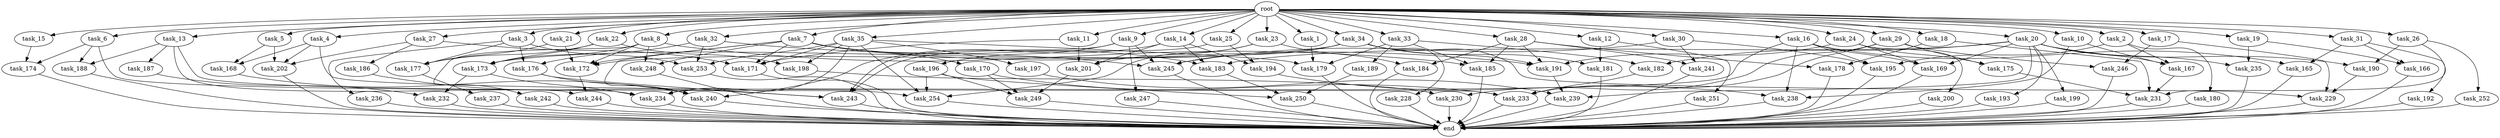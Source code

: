 digraph G {
  root [size="0.000000"];
  task_1 [size="2.048000"];
  task_2 [size="2.048000"];
  task_3 [size="2.048000"];
  task_4 [size="2.048000"];
  task_5 [size="2.048000"];
  task_6 [size="2.048000"];
  task_7 [size="2.048000"];
  task_8 [size="2.048000"];
  task_9 [size="2.048000"];
  task_10 [size="2.048000"];
  task_11 [size="2.048000"];
  task_12 [size="2.048000"];
  task_13 [size="2.048000"];
  task_14 [size="2.048000"];
  task_15 [size="2.048000"];
  task_16 [size="2.048000"];
  task_17 [size="2.048000"];
  task_18 [size="2.048000"];
  task_19 [size="2.048000"];
  task_20 [size="2.048000"];
  task_21 [size="2.048000"];
  task_22 [size="2.048000"];
  task_23 [size="2.048000"];
  task_24 [size="2.048000"];
  task_25 [size="2.048000"];
  task_26 [size="2.048000"];
  task_27 [size="2.048000"];
  task_28 [size="2.048000"];
  task_29 [size="2.048000"];
  task_30 [size="2.048000"];
  task_31 [size="2.048000"];
  task_32 [size="2.048000"];
  task_33 [size="2.048000"];
  task_34 [size="2.048000"];
  task_35 [size="2.048000"];
  task_165 [size="2817498546.176000"];
  task_166 [size="1374389534.720000"];
  task_167 [size="1683627180.032000"];
  task_168 [size="1872605741.056000"];
  task_169 [size="3092376453.120000"];
  task_170 [size="274877906.944000"];
  task_171 [size="1597727834.112000"];
  task_172 [size="3384434229.248000"];
  task_173 [size="3401614098.432000"];
  task_174 [size="1717986918.400000"];
  task_175 [size="893353197.568000"];
  task_176 [size="1546188226.560000"];
  task_177 [size="3882650435.584000"];
  task_178 [size="858993459.200000"];
  task_179 [size="1889785610.240000"];
  task_180 [size="429496729.600000"];
  task_181 [size="1717986918.400000"];
  task_182 [size="1529008357.376000"];
  task_183 [size="3092376453.120000"];
  task_184 [size="2147483648.000000"];
  task_185 [size="2250562863.104000"];
  task_186 [size="274877906.944000"];
  task_187 [size="841813590.016000"];
  task_188 [size="1941325217.792000"];
  task_189 [size="429496729.600000"];
  task_190 [size="1168231104.512000"];
  task_191 [size="1597727834.112000"];
  task_192 [size="1099511627.776000"];
  task_193 [size="1099511627.776000"];
  task_194 [size="2147483648.000000"];
  task_195 [size="2216203124.736000"];
  task_196 [size="1099511627.776000"];
  task_197 [size="618475290.624000"];
  task_198 [size="2010044694.528000"];
  task_199 [size="1099511627.776000"];
  task_200 [size="274877906.944000"];
  task_201 [size="3865470566.400000"];
  task_202 [size="2147483648.000000"];
  task_228 [size="618475290.624000"];
  task_229 [size="2078764171.264000"];
  task_230 [size="2336462209.024000"];
  task_231 [size="1494648619.008000"];
  task_232 [size="858993459.200000"];
  task_233 [size="3109556322.304000"];
  task_234 [size="3865470566.400000"];
  task_235 [size="1374389534.720000"];
  task_236 [size="1391569403.904000"];
  task_237 [size="1099511627.776000"];
  task_238 [size="2147483648.000000"];
  task_239 [size="2628519985.152000"];
  task_240 [size="2851858284.544000"];
  task_241 [size="498216206.336000"];
  task_242 [size="1391569403.904000"];
  task_243 [size="3676492005.376000"];
  task_244 [size="2559800508.416000"];
  task_245 [size="1941325217.792000"];
  task_246 [size="1236950581.248000"];
  task_247 [size="1099511627.776000"];
  task_248 [size="1666447310.848000"];
  task_249 [size="2078764171.264000"];
  task_250 [size="1872605741.056000"];
  task_251 [size="1099511627.776000"];
  task_252 [size="68719476.736000"];
  task_253 [size="2164663517.184000"];
  task_254 [size="3796751089.664000"];
  end [size="0.000000"];

  root -> task_1 [size="1.000000"];
  root -> task_2 [size="1.000000"];
  root -> task_3 [size="1.000000"];
  root -> task_4 [size="1.000000"];
  root -> task_5 [size="1.000000"];
  root -> task_6 [size="1.000000"];
  root -> task_7 [size="1.000000"];
  root -> task_8 [size="1.000000"];
  root -> task_9 [size="1.000000"];
  root -> task_10 [size="1.000000"];
  root -> task_11 [size="1.000000"];
  root -> task_12 [size="1.000000"];
  root -> task_13 [size="1.000000"];
  root -> task_14 [size="1.000000"];
  root -> task_15 [size="1.000000"];
  root -> task_16 [size="1.000000"];
  root -> task_17 [size="1.000000"];
  root -> task_18 [size="1.000000"];
  root -> task_19 [size="1.000000"];
  root -> task_20 [size="1.000000"];
  root -> task_21 [size="1.000000"];
  root -> task_22 [size="1.000000"];
  root -> task_23 [size="1.000000"];
  root -> task_24 [size="1.000000"];
  root -> task_25 [size="1.000000"];
  root -> task_26 [size="1.000000"];
  root -> task_27 [size="1.000000"];
  root -> task_28 [size="1.000000"];
  root -> task_29 [size="1.000000"];
  root -> task_30 [size="1.000000"];
  root -> task_31 [size="1.000000"];
  root -> task_32 [size="1.000000"];
  root -> task_33 [size="1.000000"];
  root -> task_34 [size="1.000000"];
  root -> task_35 [size="1.000000"];
  task_1 -> task_179 [size="411041792.000000"];
  task_2 -> task_167 [size="209715200.000000"];
  task_2 -> task_180 [size="209715200.000000"];
  task_2 -> task_195 [size="209715200.000000"];
  task_3 -> task_176 [size="679477248.000000"];
  task_3 -> task_177 [size="679477248.000000"];
  task_3 -> task_236 [size="679477248.000000"];
  task_3 -> task_253 [size="679477248.000000"];
  task_4 -> task_168 [size="75497472.000000"];
  task_4 -> task_202 [size="75497472.000000"];
  task_4 -> task_233 [size="75497472.000000"];
  task_5 -> task_168 [size="838860800.000000"];
  task_5 -> task_202 [size="838860800.000000"];
  task_6 -> task_174 [size="536870912.000000"];
  task_6 -> task_188 [size="536870912.000000"];
  task_6 -> task_234 [size="536870912.000000"];
  task_7 -> task_170 [size="134217728.000000"];
  task_7 -> task_171 [size="134217728.000000"];
  task_7 -> task_172 [size="134217728.000000"];
  task_7 -> task_183 [size="134217728.000000"];
  task_7 -> task_191 [size="134217728.000000"];
  task_7 -> task_240 [size="134217728.000000"];
  task_7 -> task_248 [size="134217728.000000"];
  task_8 -> task_172 [size="679477248.000000"];
  task_8 -> task_173 [size="679477248.000000"];
  task_8 -> task_185 [size="679477248.000000"];
  task_8 -> task_242 [size="679477248.000000"];
  task_8 -> task_248 [size="679477248.000000"];
  task_9 -> task_196 [size="536870912.000000"];
  task_9 -> task_243 [size="536870912.000000"];
  task_9 -> task_245 [size="536870912.000000"];
  task_9 -> task_247 [size="536870912.000000"];
  task_10 -> task_167 [size="75497472.000000"];
  task_10 -> task_238 [size="75497472.000000"];
  task_11 -> task_171 [size="209715200.000000"];
  task_11 -> task_201 [size="209715200.000000"];
  task_12 -> task_181 [size="536870912.000000"];
  task_12 -> task_251 [size="536870912.000000"];
  task_13 -> task_187 [size="411041792.000000"];
  task_13 -> task_188 [size="411041792.000000"];
  task_13 -> task_244 [size="411041792.000000"];
  task_13 -> task_254 [size="411041792.000000"];
  task_14 -> task_183 [size="838860800.000000"];
  task_14 -> task_194 [size="838860800.000000"];
  task_14 -> task_201 [size="838860800.000000"];
  task_14 -> task_240 [size="838860800.000000"];
  task_15 -> task_174 [size="301989888.000000"];
  task_16 -> task_165 [size="838860800.000000"];
  task_16 -> task_169 [size="838860800.000000"];
  task_16 -> task_195 [size="838860800.000000"];
  task_16 -> task_234 [size="838860800.000000"];
  task_16 -> task_238 [size="838860800.000000"];
  task_17 -> task_229 [size="301989888.000000"];
  task_17 -> task_246 [size="301989888.000000"];
  task_18 -> task_178 [size="209715200.000000"];
  task_18 -> task_231 [size="209715200.000000"];
  task_19 -> task_166 [size="134217728.000000"];
  task_19 -> task_235 [size="134217728.000000"];
  task_20 -> task_167 [size="536870912.000000"];
  task_20 -> task_169 [size="536870912.000000"];
  task_20 -> task_182 [size="536870912.000000"];
  task_20 -> task_183 [size="536870912.000000"];
  task_20 -> task_190 [size="536870912.000000"];
  task_20 -> task_193 [size="536870912.000000"];
  task_20 -> task_199 [size="536870912.000000"];
  task_20 -> task_235 [size="536870912.000000"];
  task_20 -> task_239 [size="536870912.000000"];
  task_21 -> task_172 [size="536870912.000000"];
  task_21 -> task_177 [size="536870912.000000"];
  task_22 -> task_173 [size="679477248.000000"];
  task_22 -> task_177 [size="679477248.000000"];
  task_22 -> task_198 [size="679477248.000000"];
  task_23 -> task_184 [size="838860800.000000"];
  task_23 -> task_201 [size="838860800.000000"];
  task_23 -> task_254 [size="838860800.000000"];
  task_24 -> task_169 [size="134217728.000000"];
  task_24 -> task_175 [size="134217728.000000"];
  task_24 -> task_191 [size="134217728.000000"];
  task_24 -> task_200 [size="134217728.000000"];
  task_25 -> task_194 [size="209715200.000000"];
  task_25 -> task_243 [size="209715200.000000"];
  task_26 -> task_190 [size="33554432.000000"];
  task_26 -> task_231 [size="33554432.000000"];
  task_26 -> task_252 [size="33554432.000000"];
  task_27 -> task_171 [size="134217728.000000"];
  task_27 -> task_186 [size="134217728.000000"];
  task_27 -> task_202 [size="134217728.000000"];
  task_28 -> task_178 [size="209715200.000000"];
  task_28 -> task_184 [size="209715200.000000"];
  task_28 -> task_185 [size="209715200.000000"];
  task_28 -> task_191 [size="209715200.000000"];
  task_28 -> task_241 [size="209715200.000000"];
  task_29 -> task_175 [size="301989888.000000"];
  task_29 -> task_230 [size="301989888.000000"];
  task_29 -> task_233 [size="301989888.000000"];
  task_29 -> task_246 [size="301989888.000000"];
  task_30 -> task_195 [size="33554432.000000"];
  task_30 -> task_241 [size="33554432.000000"];
  task_30 -> task_245 [size="33554432.000000"];
  task_31 -> task_165 [size="536870912.000000"];
  task_31 -> task_166 [size="536870912.000000"];
  task_31 -> task_192 [size="536870912.000000"];
  task_32 -> task_176 [size="75497472.000000"];
  task_32 -> task_245 [size="75497472.000000"];
  task_32 -> task_253 [size="75497472.000000"];
  task_33 -> task_179 [size="209715200.000000"];
  task_33 -> task_182 [size="209715200.000000"];
  task_33 -> task_185 [size="209715200.000000"];
  task_33 -> task_189 [size="209715200.000000"];
  task_34 -> task_172 [size="301989888.000000"];
  task_34 -> task_173 [size="301989888.000000"];
  task_34 -> task_181 [size="301989888.000000"];
  task_34 -> task_191 [size="301989888.000000"];
  task_34 -> task_228 [size="301989888.000000"];
  task_34 -> task_229 [size="301989888.000000"];
  task_34 -> task_245 [size="301989888.000000"];
  task_35 -> task_171 [size="301989888.000000"];
  task_35 -> task_179 [size="301989888.000000"];
  task_35 -> task_197 [size="301989888.000000"];
  task_35 -> task_198 [size="301989888.000000"];
  task_35 -> task_234 [size="301989888.000000"];
  task_35 -> task_253 [size="301989888.000000"];
  task_35 -> task_254 [size="301989888.000000"];
  task_165 -> end [size="1.000000"];
  task_166 -> end [size="1.000000"];
  task_167 -> task_231 [size="411041792.000000"];
  task_168 -> task_240 [size="209715200.000000"];
  task_169 -> end [size="1.000000"];
  task_170 -> task_233 [size="301989888.000000"];
  task_170 -> task_249 [size="301989888.000000"];
  task_171 -> end [size="1.000000"];
  task_172 -> task_244 [size="838860800.000000"];
  task_173 -> task_232 [size="209715200.000000"];
  task_173 -> task_234 [size="209715200.000000"];
  task_174 -> end [size="1.000000"];
  task_175 -> task_231 [size="75497472.000000"];
  task_176 -> task_240 [size="209715200.000000"];
  task_176 -> task_243 [size="209715200.000000"];
  task_177 -> task_237 [size="536870912.000000"];
  task_178 -> end [size="1.000000"];
  task_179 -> end [size="1.000000"];
  task_180 -> end [size="1.000000"];
  task_181 -> end [size="1.000000"];
  task_182 -> task_233 [size="838860800.000000"];
  task_183 -> task_250 [size="75497472.000000"];
  task_184 -> end [size="1.000000"];
  task_185 -> end [size="1.000000"];
  task_186 -> task_243 [size="838860800.000000"];
  task_187 -> task_232 [size="209715200.000000"];
  task_188 -> end [size="1.000000"];
  task_189 -> task_250 [size="536870912.000000"];
  task_190 -> task_229 [size="411041792.000000"];
  task_191 -> task_239 [size="209715200.000000"];
  task_192 -> end [size="1.000000"];
  task_193 -> end [size="1.000000"];
  task_194 -> task_238 [size="134217728.000000"];
  task_195 -> end [size="1.000000"];
  task_196 -> task_249 [size="301989888.000000"];
  task_196 -> task_250 [size="301989888.000000"];
  task_196 -> task_254 [size="301989888.000000"];
  task_197 -> task_239 [size="536870912.000000"];
  task_198 -> task_230 [size="838860800.000000"];
  task_199 -> end [size="1.000000"];
  task_200 -> end [size="1.000000"];
  task_201 -> task_249 [size="411041792.000000"];
  task_202 -> end [size="1.000000"];
  task_228 -> end [size="1.000000"];
  task_229 -> end [size="1.000000"];
  task_230 -> end [size="1.000000"];
  task_231 -> end [size="1.000000"];
  task_232 -> end [size="1.000000"];
  task_233 -> end [size="1.000000"];
  task_234 -> end [size="1.000000"];
  task_235 -> end [size="1.000000"];
  task_236 -> end [size="1.000000"];
  task_237 -> end [size="1.000000"];
  task_238 -> end [size="1.000000"];
  task_239 -> end [size="1.000000"];
  task_240 -> end [size="1.000000"];
  task_241 -> end [size="1.000000"];
  task_242 -> end [size="1.000000"];
  task_243 -> end [size="1.000000"];
  task_244 -> end [size="1.000000"];
  task_245 -> end [size="1.000000"];
  task_246 -> end [size="1.000000"];
  task_247 -> end [size="1.000000"];
  task_248 -> end [size="1.000000"];
  task_249 -> end [size="1.000000"];
  task_250 -> end [size="1.000000"];
  task_251 -> end [size="1.000000"];
  task_252 -> end [size="1.000000"];
  task_253 -> end [size="1.000000"];
  task_254 -> end [size="1.000000"];
}

